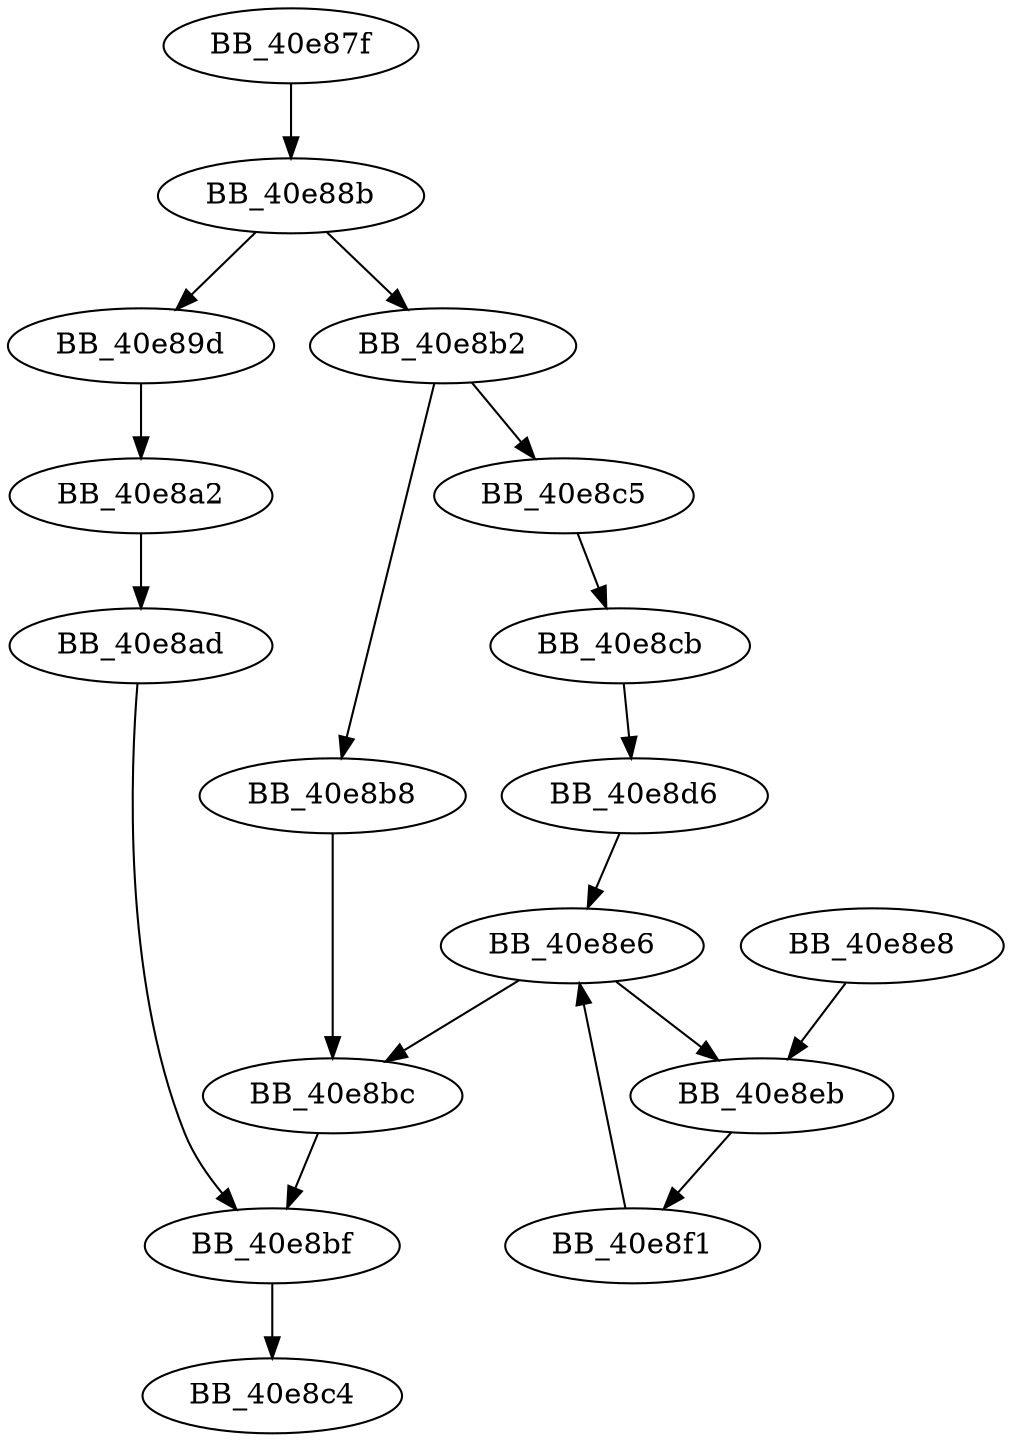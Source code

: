 DiGraph _fclose{
BB_40e87f->BB_40e88b
BB_40e88b->BB_40e89d
BB_40e88b->BB_40e8b2
BB_40e89d->BB_40e8a2
BB_40e8a2->BB_40e8ad
BB_40e8ad->BB_40e8bf
BB_40e8b2->BB_40e8b8
BB_40e8b2->BB_40e8c5
BB_40e8b8->BB_40e8bc
BB_40e8bc->BB_40e8bf
BB_40e8bf->BB_40e8c4
BB_40e8c5->BB_40e8cb
BB_40e8cb->BB_40e8d6
BB_40e8d6->BB_40e8e6
BB_40e8e6->BB_40e8bc
BB_40e8e6->BB_40e8eb
BB_40e8e8->BB_40e8eb
BB_40e8eb->BB_40e8f1
BB_40e8f1->BB_40e8e6
}
